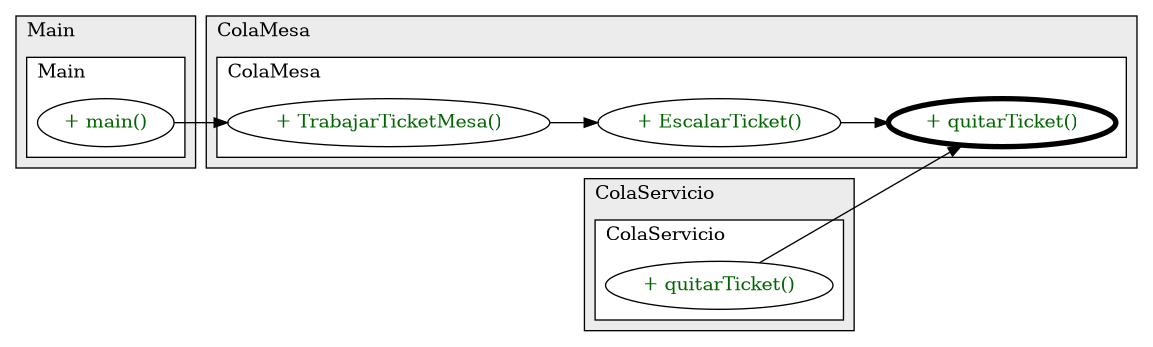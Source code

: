 @startuml

/' diagram meta data start
config=CallConfiguration;
{
  "rootMethod": "ColaMesa#quitarTicket()",
  "projectClassification": {
    "searchMode": "OpenProject", // OpenProject, AllProjects
    "includedProjects": "",
    "pathEndKeywords": "*.impl",
    "isClientPath": "",
    "isClientName": "",
    "isTestPath": "",
    "isTestName": "",
    "isMappingPath": "",
    "isMappingName": "",
    "isDataAccessPath": "",
    "isDataAccessName": "",
    "isDataStructurePath": "",
    "isDataStructureName": "",
    "isInterfaceStructuresPath": "",
    "isInterfaceStructuresName": "",
    "isEntryPointPath": "",
    "isEntryPointName": "",
    "treatFinalFieldsAsMandatory": false
  },
  "graphRestriction": {
    "classPackageExcludeFilter": "",
    "classPackageIncludeFilter": "",
    "classNameExcludeFilter": "",
    "classNameIncludeFilter": "",
    "methodNameExcludeFilter": "",
    "methodNameIncludeFilter": "",
    "removeByInheritance": "", // inheritance/annotation based filtering is done in a second step
    "removeByAnnotation": "",
    "removeByClassPackage": "", // cleanup the graph after inheritance/annotation based filtering is done
    "removeByClassName": "",
    "cutMappings": false,
    "cutEnum": true,
    "cutTests": true,
    "cutClient": true,
    "cutDataAccess": true,
    "cutInterfaceStructures": true,
    "cutDataStructures": true,
    "cutGetterAndSetter": true,
    "cutConstructors": true
  },
  "graphTraversal": {
    "forwardDepth": 3,
    "backwardDepth": 3,
    "classPackageExcludeFilter": "",
    "classPackageIncludeFilter": "",
    "classNameExcludeFilter": "",
    "classNameIncludeFilter": "",
    "methodNameExcludeFilter": "",
    "methodNameIncludeFilter": "",
    "hideMappings": false,
    "hideDataStructures": false,
    "hidePrivateMethods": true,
    "hideInterfaceCalls": true, // indirection: implementation -> interface (is hidden) -> implementation
    "onlyShowApplicationEntryPoints": false, // root node is included
    "useMethodCallsForStructureDiagram": "ForwardOnly" // ForwardOnly, BothDirections, No
  },
  "details": {
    "aggregation": "GroupByClass", // ByClass, GroupByClass, None
    "showMethodParametersTypes": false,
    "showMethodParametersNames": false,
    "showMethodReturnType": false,
    "showPackageLevels": 2,
    "showCallOrder": false,
    "edgeMode": "MethodsOnly", // TypesOnly, MethodsOnly, TypesAndMethods, MethodsAndDirectTypeUsage
    "showDetailedClassStructure": false
  },
  "rootClass": "ColaMesa",
  "extensionCallbackMethod": "" // qualified.class.name#methodName - signature: public static String method(String)
}
diagram meta data end '/



digraph g {
    rankdir="LR"
    splines=polyline
    

'nodes 
subgraph cluster_2390489 { 
   	label=Main
	labeljust=l
	fillcolor="#ececec"
	style=filled
   
   subgraph cluster_1706522830 { 
   	label=Main
	labeljust=l
	fillcolor=white
	style=filled
   
   Main2390489XXXmain1859653459[
	label="+ main()"
	style=filled
	fillcolor=white
	tooltip="Main

null"
	fontcolor=darkgreen
];
} 
} 

subgraph cluster_578206585 { 
   	label=ColaMesa
	labeljust=l
	fillcolor="#ececec"
	style=filled
   
   subgraph cluster_590551566 { 
   	label=ColaMesa
	labeljust=l
	fillcolor=white
	style=filled
   
   ColaMesa578206585XXXEscalarTicket0[
	label="+ EscalarTicket()"
	style=filled
	fillcolor=white
	tooltip="ColaMesa

null"
	fontcolor=darkgreen
];

ColaMesa578206585XXXTrabajarTicketMesa1808118735[
	label="+ TrabajarTicketMesa()"
	style=filled
	fillcolor=white
	tooltip="ColaMesa

null"
	fontcolor=darkgreen
];

ColaMesa578206585XXXquitarTicket0[
	label="+ quitarTicket()"
	style=filled
	fillcolor=white
	tooltip="ColaMesa

null"
	penwidth=4
	fontcolor=darkgreen
];
} 
} 

subgraph cluster_631310071 { 
   	label=ColaServicio
	labeljust=l
	fillcolor="#ececec"
	style=filled
   
   subgraph cluster_387812210 { 
   	label=ColaServicio
	labeljust=l
	fillcolor=white
	style=filled
   
   ColaServicio631310071XXXquitarTicket0[
	label="+ quitarTicket()"
	style=filled
	fillcolor=white
	tooltip="ColaServicio

null"
	fontcolor=darkgreen
];
} 
} 

'edges    
ColaMesa578206585XXXEscalarTicket0 -> ColaMesa578206585XXXquitarTicket0;
ColaMesa578206585XXXTrabajarTicketMesa1808118735 -> ColaMesa578206585XXXEscalarTicket0;
ColaServicio631310071XXXquitarTicket0 -> ColaMesa578206585XXXquitarTicket0;
Main2390489XXXmain1859653459 -> ColaMesa578206585XXXTrabajarTicketMesa1808118735;
    
}
@enduml